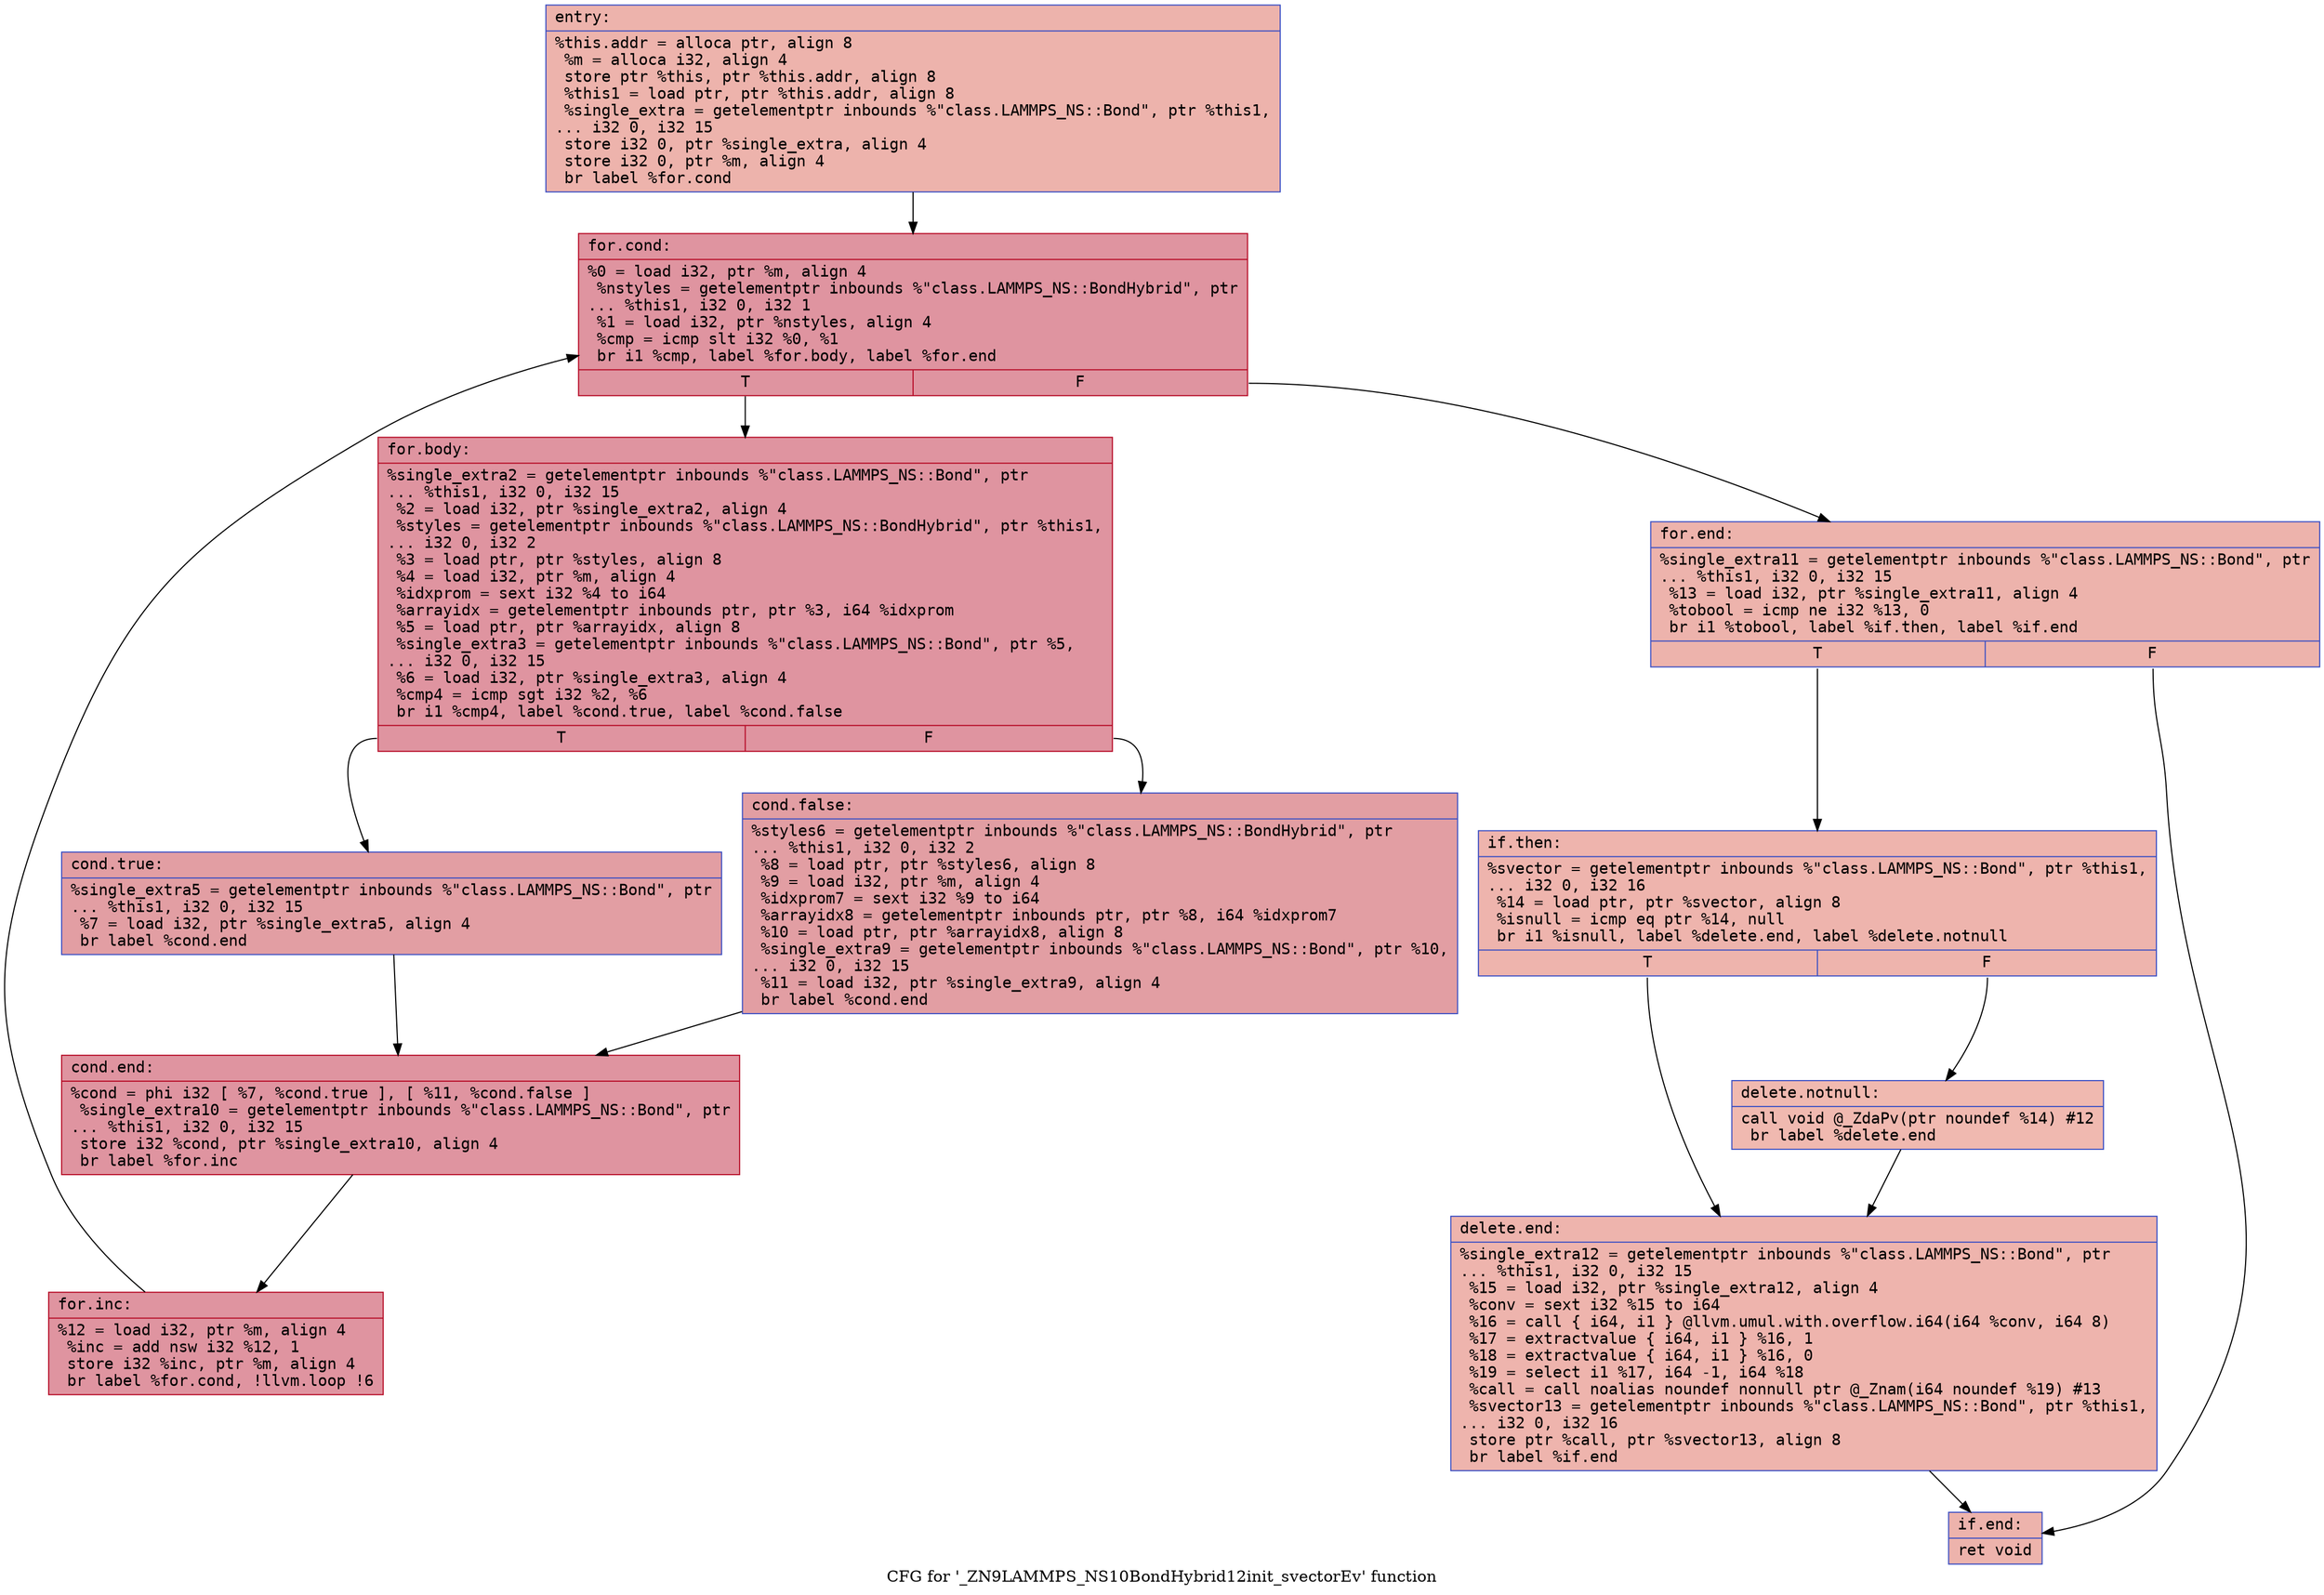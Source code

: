 digraph "CFG for '_ZN9LAMMPS_NS10BondHybrid12init_svectorEv' function" {
	label="CFG for '_ZN9LAMMPS_NS10BondHybrid12init_svectorEv' function";

	Node0x55cb68dcec40 [shape=record,color="#3d50c3ff", style=filled, fillcolor="#d6524470" fontname="Courier",label="{entry:\l|  %this.addr = alloca ptr, align 8\l  %m = alloca i32, align 4\l  store ptr %this, ptr %this.addr, align 8\l  %this1 = load ptr, ptr %this.addr, align 8\l  %single_extra = getelementptr inbounds %\"class.LAMMPS_NS::Bond\", ptr %this1,\l... i32 0, i32 15\l  store i32 0, ptr %single_extra, align 4\l  store i32 0, ptr %m, align 4\l  br label %for.cond\l}"];
	Node0x55cb68dcec40 -> Node0x55cb68dcf0e0[tooltip="entry -> for.cond\nProbability 100.00%" ];
	Node0x55cb68dcf0e0 [shape=record,color="#b70d28ff", style=filled, fillcolor="#b70d2870" fontname="Courier",label="{for.cond:\l|  %0 = load i32, ptr %m, align 4\l  %nstyles = getelementptr inbounds %\"class.LAMMPS_NS::BondHybrid\", ptr\l... %this1, i32 0, i32 1\l  %1 = load i32, ptr %nstyles, align 4\l  %cmp = icmp slt i32 %0, %1\l  br i1 %cmp, label %for.body, label %for.end\l|{<s0>T|<s1>F}}"];
	Node0x55cb68dcf0e0:s0 -> Node0x55cb68dcf460[tooltip="for.cond -> for.body\nProbability 96.88%" ];
	Node0x55cb68dcf0e0:s1 -> Node0x55cb68dcf4e0[tooltip="for.cond -> for.end\nProbability 3.12%" ];
	Node0x55cb68dcf460 [shape=record,color="#b70d28ff", style=filled, fillcolor="#b70d2870" fontname="Courier",label="{for.body:\l|  %single_extra2 = getelementptr inbounds %\"class.LAMMPS_NS::Bond\", ptr\l... %this1, i32 0, i32 15\l  %2 = load i32, ptr %single_extra2, align 4\l  %styles = getelementptr inbounds %\"class.LAMMPS_NS::BondHybrid\", ptr %this1,\l... i32 0, i32 2\l  %3 = load ptr, ptr %styles, align 8\l  %4 = load i32, ptr %m, align 4\l  %idxprom = sext i32 %4 to i64\l  %arrayidx = getelementptr inbounds ptr, ptr %3, i64 %idxprom\l  %5 = load ptr, ptr %arrayidx, align 8\l  %single_extra3 = getelementptr inbounds %\"class.LAMMPS_NS::Bond\", ptr %5,\l... i32 0, i32 15\l  %6 = load i32, ptr %single_extra3, align 4\l  %cmp4 = icmp sgt i32 %2, %6\l  br i1 %cmp4, label %cond.true, label %cond.false\l|{<s0>T|<s1>F}}"];
	Node0x55cb68dcf460:s0 -> Node0x55cb68dcfe20[tooltip="for.body -> cond.true\nProbability 50.00%" ];
	Node0x55cb68dcf460:s1 -> Node0x55cb68dcfea0[tooltip="for.body -> cond.false\nProbability 50.00%" ];
	Node0x55cb68dcfe20 [shape=record,color="#3d50c3ff", style=filled, fillcolor="#be242e70" fontname="Courier",label="{cond.true:\l|  %single_extra5 = getelementptr inbounds %\"class.LAMMPS_NS::Bond\", ptr\l... %this1, i32 0, i32 15\l  %7 = load i32, ptr %single_extra5, align 4\l  br label %cond.end\l}"];
	Node0x55cb68dcfe20 -> Node0x55cb68dd0140[tooltip="cond.true -> cond.end\nProbability 100.00%" ];
	Node0x55cb68dcfea0 [shape=record,color="#3d50c3ff", style=filled, fillcolor="#be242e70" fontname="Courier",label="{cond.false:\l|  %styles6 = getelementptr inbounds %\"class.LAMMPS_NS::BondHybrid\", ptr\l... %this1, i32 0, i32 2\l  %8 = load ptr, ptr %styles6, align 8\l  %9 = load i32, ptr %m, align 4\l  %idxprom7 = sext i32 %9 to i64\l  %arrayidx8 = getelementptr inbounds ptr, ptr %8, i64 %idxprom7\l  %10 = load ptr, ptr %arrayidx8, align 8\l  %single_extra9 = getelementptr inbounds %\"class.LAMMPS_NS::Bond\", ptr %10,\l... i32 0, i32 15\l  %11 = load i32, ptr %single_extra9, align 4\l  br label %cond.end\l}"];
	Node0x55cb68dcfea0 -> Node0x55cb68dd0140[tooltip="cond.false -> cond.end\nProbability 100.00%" ];
	Node0x55cb68dd0140 [shape=record,color="#b70d28ff", style=filled, fillcolor="#b70d2870" fontname="Courier",label="{cond.end:\l|  %cond = phi i32 [ %7, %cond.true ], [ %11, %cond.false ]\l  %single_extra10 = getelementptr inbounds %\"class.LAMMPS_NS::Bond\", ptr\l... %this1, i32 0, i32 15\l  store i32 %cond, ptr %single_extra10, align 4\l  br label %for.inc\l}"];
	Node0x55cb68dd0140 -> Node0x55cb68dcf990[tooltip="cond.end -> for.inc\nProbability 100.00%" ];
	Node0x55cb68dcf990 [shape=record,color="#b70d28ff", style=filled, fillcolor="#b70d2870" fontname="Courier",label="{for.inc:\l|  %12 = load i32, ptr %m, align 4\l  %inc = add nsw i32 %12, 1\l  store i32 %inc, ptr %m, align 4\l  br label %for.cond, !llvm.loop !6\l}"];
	Node0x55cb68dcf990 -> Node0x55cb68dcf0e0[tooltip="for.inc -> for.cond\nProbability 100.00%" ];
	Node0x55cb68dcf4e0 [shape=record,color="#3d50c3ff", style=filled, fillcolor="#d6524470" fontname="Courier",label="{for.end:\l|  %single_extra11 = getelementptr inbounds %\"class.LAMMPS_NS::Bond\", ptr\l... %this1, i32 0, i32 15\l  %13 = load i32, ptr %single_extra11, align 4\l  %tobool = icmp ne i32 %13, 0\l  br i1 %tobool, label %if.then, label %if.end\l|{<s0>T|<s1>F}}"];
	Node0x55cb68dcf4e0:s0 -> Node0x55cb68dd1190[tooltip="for.end -> if.then\nProbability 62.50%" ];
	Node0x55cb68dcf4e0:s1 -> Node0x55cb68dd1200[tooltip="for.end -> if.end\nProbability 37.50%" ];
	Node0x55cb68dd1190 [shape=record,color="#3d50c3ff", style=filled, fillcolor="#d8564670" fontname="Courier",label="{if.then:\l|  %svector = getelementptr inbounds %\"class.LAMMPS_NS::Bond\", ptr %this1,\l... i32 0, i32 16\l  %14 = load ptr, ptr %svector, align 8\l  %isnull = icmp eq ptr %14, null\l  br i1 %isnull, label %delete.end, label %delete.notnull\l|{<s0>T|<s1>F}}"];
	Node0x55cb68dd1190:s0 -> Node0x55cb68dd1530[tooltip="if.then -> delete.end\nProbability 37.50%" ];
	Node0x55cb68dd1190:s1 -> Node0x55cb68dd15b0[tooltip="if.then -> delete.notnull\nProbability 62.50%" ];
	Node0x55cb68dd15b0 [shape=record,color="#3d50c3ff", style=filled, fillcolor="#de614d70" fontname="Courier",label="{delete.notnull:\l|  call void @_ZdaPv(ptr noundef %14) #12\l  br label %delete.end\l}"];
	Node0x55cb68dd15b0 -> Node0x55cb68dd1530[tooltip="delete.notnull -> delete.end\nProbability 100.00%" ];
	Node0x55cb68dd1530 [shape=record,color="#3d50c3ff", style=filled, fillcolor="#d8564670" fontname="Courier",label="{delete.end:\l|  %single_extra12 = getelementptr inbounds %\"class.LAMMPS_NS::Bond\", ptr\l... %this1, i32 0, i32 15\l  %15 = load i32, ptr %single_extra12, align 4\l  %conv = sext i32 %15 to i64\l  %16 = call \{ i64, i1 \} @llvm.umul.with.overflow.i64(i64 %conv, i64 8)\l  %17 = extractvalue \{ i64, i1 \} %16, 1\l  %18 = extractvalue \{ i64, i1 \} %16, 0\l  %19 = select i1 %17, i64 -1, i64 %18\l  %call = call noalias noundef nonnull ptr @_Znam(i64 noundef %19) #13\l  %svector13 = getelementptr inbounds %\"class.LAMMPS_NS::Bond\", ptr %this1,\l... i32 0, i32 16\l  store ptr %call, ptr %svector13, align 8\l  br label %if.end\l}"];
	Node0x55cb68dd1530 -> Node0x55cb68dd1200[tooltip="delete.end -> if.end\nProbability 100.00%" ];
	Node0x55cb68dd1200 [shape=record,color="#3d50c3ff", style=filled, fillcolor="#d6524470" fontname="Courier",label="{if.end:\l|  ret void\l}"];
}
